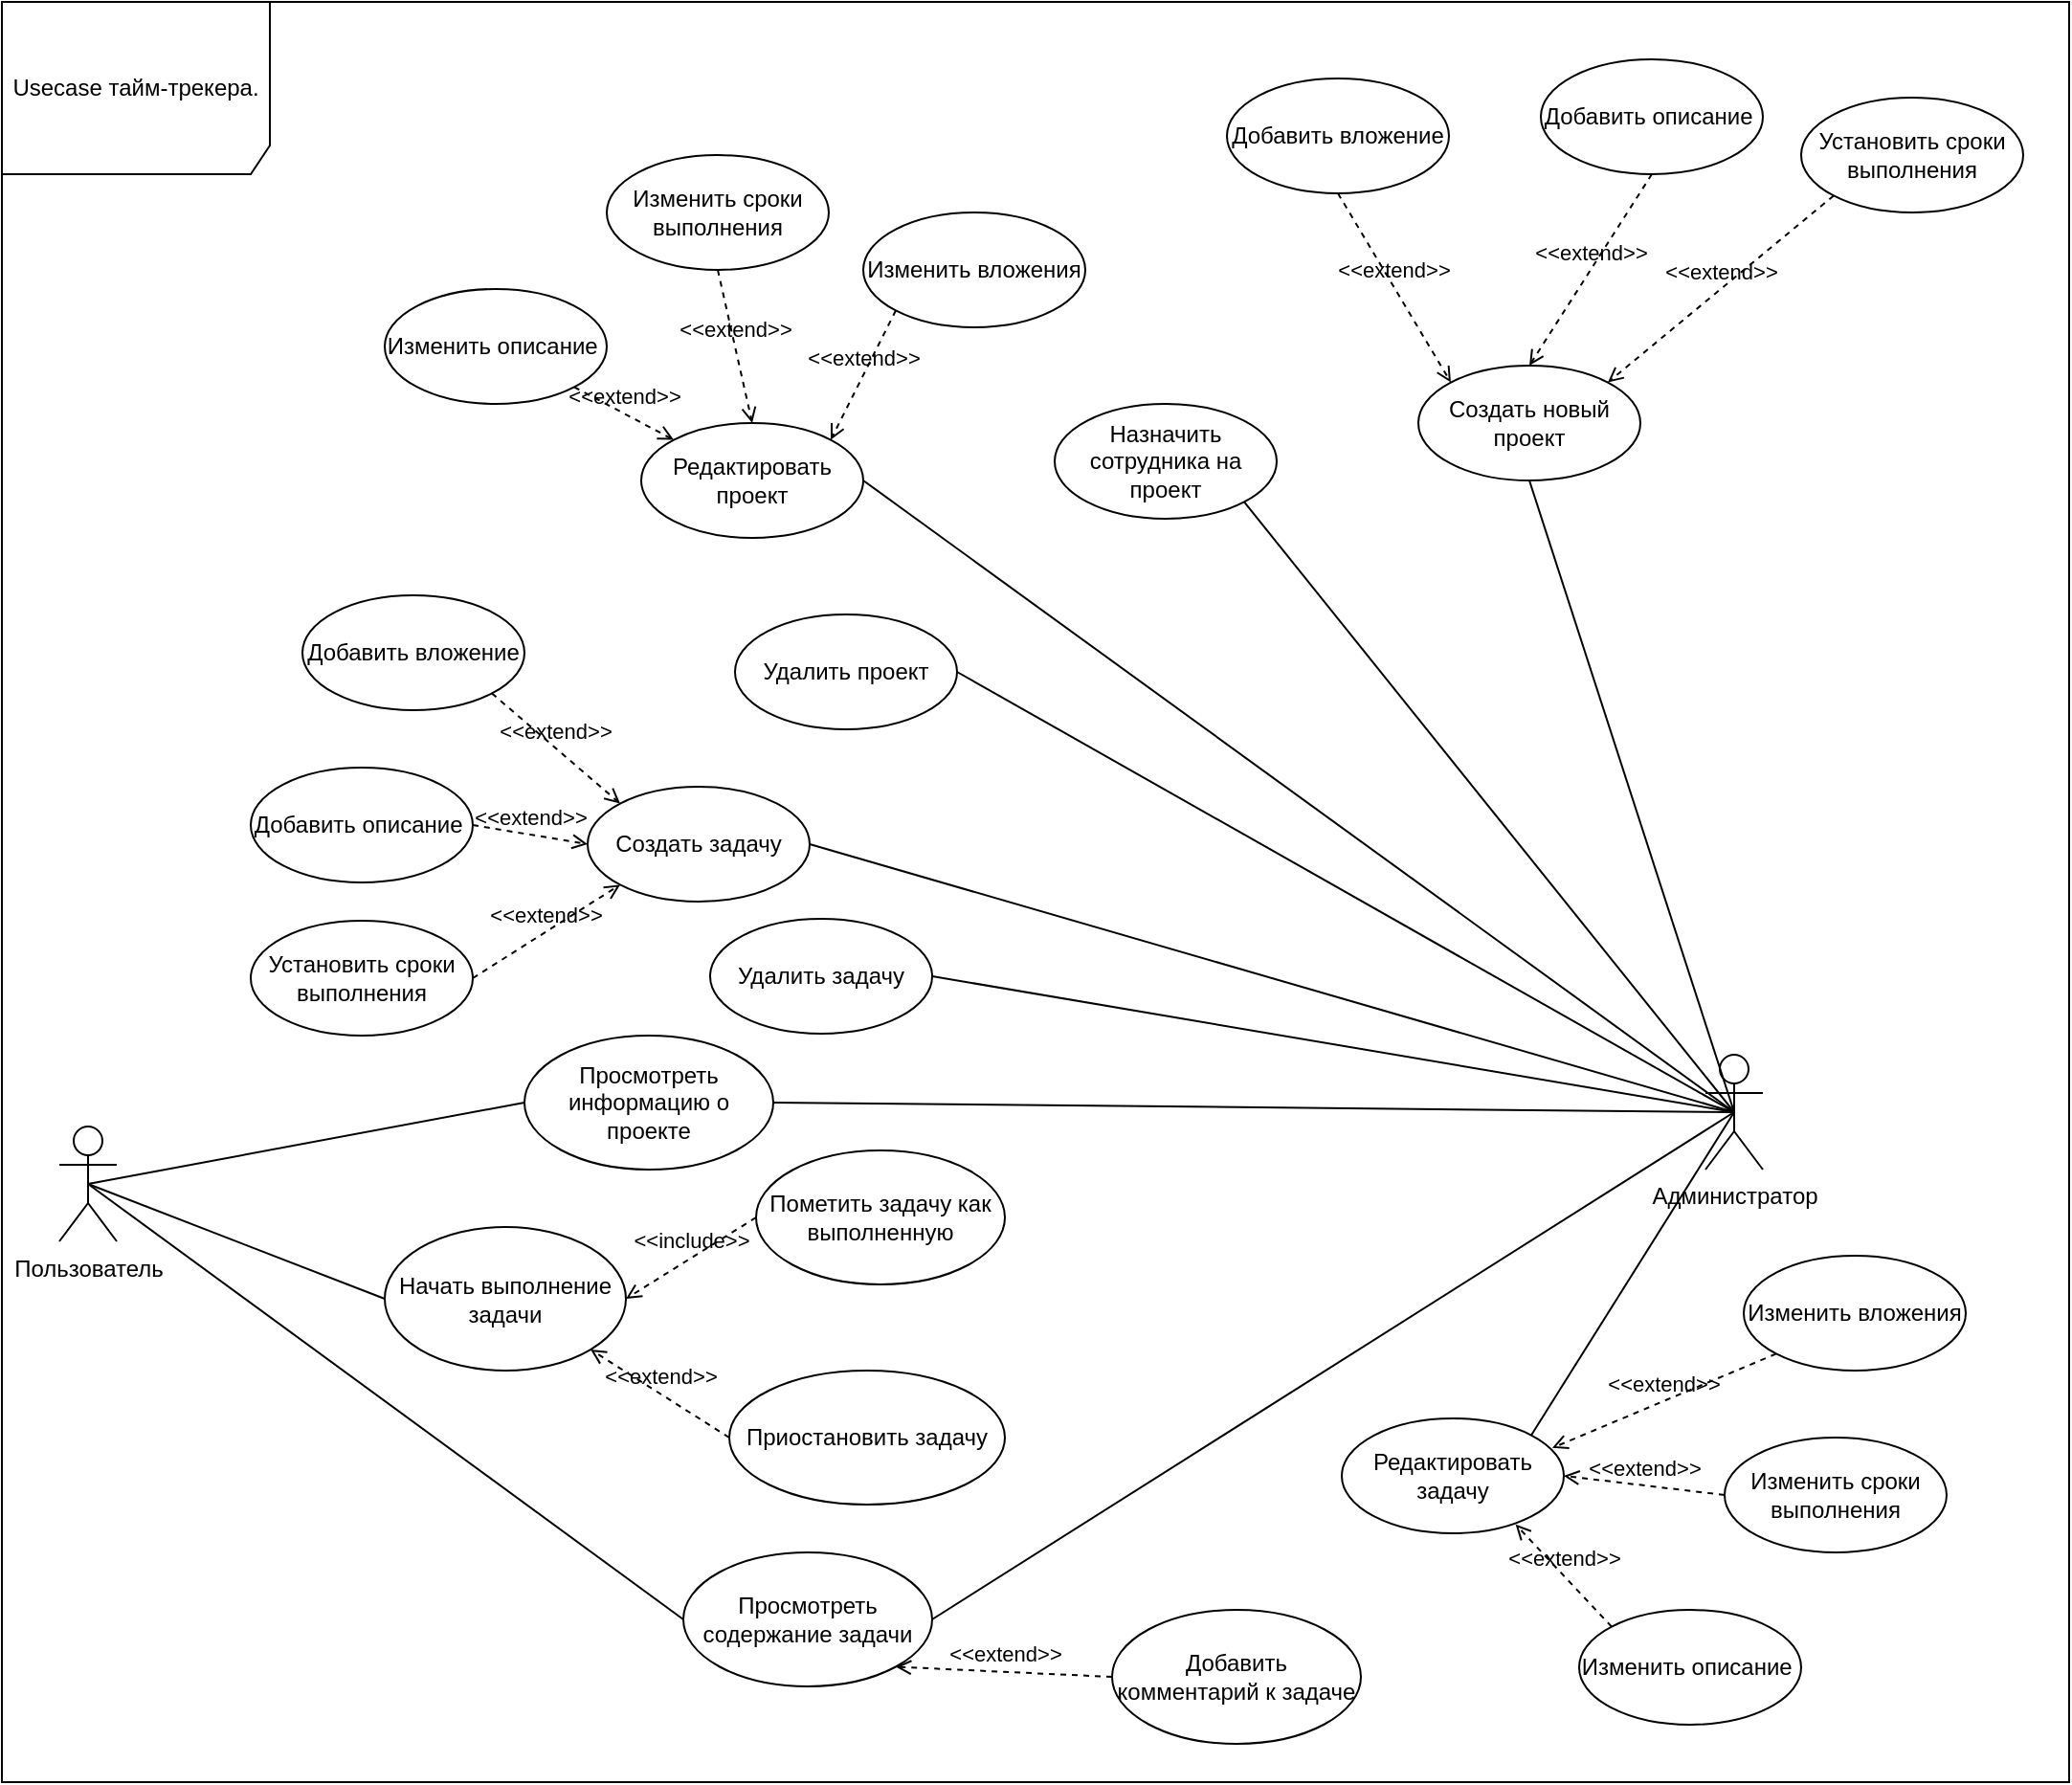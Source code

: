 <mxfile version="24.4.13" type="github">
  <diagram name="Страница — 1" id="n8TSN614gjoDNXFW8jnp">
    <mxGraphModel dx="1728" dy="943" grid="1" gridSize="10" guides="1" tooltips="1" connect="1" arrows="1" fold="1" page="1" pageScale="1" pageWidth="827" pageHeight="1169" math="0" shadow="0">
      <root>
        <mxCell id="0" />
        <mxCell id="1" parent="0" />
        <mxCell id="qrRaa9IktmUIo8uapEVB-1" value="Пользователь" style="shape=umlActor;verticalLabelPosition=bottom;verticalAlign=top;html=1;outlineConnect=0;labelPosition=center;align=center;" vertex="1" parent="1">
          <mxGeometry x="80" y="1217.5" width="30" height="60" as="geometry" />
        </mxCell>
        <mxCell id="qrRaa9IktmUIo8uapEVB-2" value="Usecase тайм-трекера." style="shape=umlFrame;whiteSpace=wrap;html=1;pointerEvents=0;width=140;height=90;" vertex="1" parent="1">
          <mxGeometry x="50" y="630" width="1080" height="930" as="geometry" />
        </mxCell>
        <mxCell id="qrRaa9IktmUIo8uapEVB-3" value="Назначить сотрудника на проект" style="ellipse;whiteSpace=wrap;html=1;" vertex="1" parent="1">
          <mxGeometry x="600" y="840" width="116" height="60" as="geometry" />
        </mxCell>
        <mxCell id="qrRaa9IktmUIo8uapEVB-4" value="Создать новый проект" style="ellipse;whiteSpace=wrap;html=1;" vertex="1" parent="1">
          <mxGeometry x="790" y="820" width="116" height="60" as="geometry" />
        </mxCell>
        <mxCell id="qrRaa9IktmUIo8uapEVB-5" value="Редактировать проект" style="ellipse;whiteSpace=wrap;html=1;" vertex="1" parent="1">
          <mxGeometry x="384" y="850" width="116" height="60" as="geometry" />
        </mxCell>
        <mxCell id="qrRaa9IktmUIo8uapEVB-6" value="Администратор" style="shape=umlActor;verticalLabelPosition=bottom;verticalAlign=top;html=1;outlineConnect=0;labelPosition=center;align=center;" vertex="1" parent="1">
          <mxGeometry x="940" y="1180" width="30" height="60" as="geometry" />
        </mxCell>
        <mxCell id="qrRaa9IktmUIo8uapEVB-8" value="Созда&lt;span style=&quot;background-color: initial;&quot;&gt;ть задачу&lt;/span&gt;" style="ellipse;whiteSpace=wrap;html=1;" vertex="1" parent="1">
          <mxGeometry x="356" y="1040" width="116" height="60" as="geometry" />
        </mxCell>
        <mxCell id="qrRaa9IktmUIo8uapEVB-9" value="" style="endArrow=none;html=1;rounded=0;exitX=0.5;exitY=0.5;exitDx=0;exitDy=0;exitPerimeter=0;entryX=1;entryY=0.5;entryDx=0;entryDy=0;" edge="1" parent="1" source="qrRaa9IktmUIo8uapEVB-6" target="qrRaa9IktmUIo8uapEVB-5">
          <mxGeometry width="50" height="50" relative="1" as="geometry">
            <mxPoint x="240" y="990" as="sourcePoint" />
            <mxPoint x="290" y="940" as="targetPoint" />
          </mxGeometry>
        </mxCell>
        <mxCell id="qrRaa9IktmUIo8uapEVB-10" value="" style="endArrow=none;html=1;rounded=0;exitX=0.5;exitY=0.5;exitDx=0;exitDy=0;exitPerimeter=0;entryX=0.5;entryY=1;entryDx=0;entryDy=0;" edge="1" parent="1" source="qrRaa9IktmUIo8uapEVB-6" target="qrRaa9IktmUIo8uapEVB-4">
          <mxGeometry width="50" height="50" relative="1" as="geometry">
            <mxPoint x="125" y="1020" as="sourcePoint" />
            <mxPoint x="308" y="950" as="targetPoint" />
          </mxGeometry>
        </mxCell>
        <mxCell id="qrRaa9IktmUIo8uapEVB-11" value="" style="endArrow=none;html=1;rounded=0;exitX=0.5;exitY=0.5;exitDx=0;exitDy=0;exitPerimeter=0;entryX=1;entryY=0.5;entryDx=0;entryDy=0;" edge="1" parent="1" source="qrRaa9IktmUIo8uapEVB-6" target="qrRaa9IktmUIo8uapEVB-8">
          <mxGeometry width="50" height="50" relative="1" as="geometry">
            <mxPoint x="135" y="1030" as="sourcePoint" />
            <mxPoint x="318" y="960" as="targetPoint" />
          </mxGeometry>
        </mxCell>
        <mxCell id="qrRaa9IktmUIo8uapEVB-13" value="Редактировать задачу" style="ellipse;whiteSpace=wrap;html=1;" vertex="1" parent="1">
          <mxGeometry x="750" y="1370" width="116" height="60" as="geometry" />
        </mxCell>
        <mxCell id="qrRaa9IktmUIo8uapEVB-14" value="Удалить задачу" style="ellipse;whiteSpace=wrap;html=1;" vertex="1" parent="1">
          <mxGeometry x="420" y="1109" width="116" height="60" as="geometry" />
        </mxCell>
        <mxCell id="qrRaa9IktmUIo8uapEVB-15" value="Пометить задачу как выполненную" style="ellipse;whiteSpace=wrap;html=1;" vertex="1" parent="1">
          <mxGeometry x="444" y="1230" width="130" height="70" as="geometry" />
        </mxCell>
        <mxCell id="qrRaa9IktmUIo8uapEVB-16" value="Приостановить задачу" style="ellipse;whiteSpace=wrap;html=1;" vertex="1" parent="1">
          <mxGeometry x="430" y="1345" width="144" height="70" as="geometry" />
        </mxCell>
        <mxCell id="qrRaa9IktmUIo8uapEVB-18" value="Начать выполнение задачи" style="ellipse;whiteSpace=wrap;html=1;" vertex="1" parent="1">
          <mxGeometry x="250" y="1270" width="126" height="75" as="geometry" />
        </mxCell>
        <mxCell id="qrRaa9IktmUIo8uapEVB-19" value="Просмотреть содержание задачи" style="ellipse;whiteSpace=wrap;html=1;" vertex="1" parent="1">
          <mxGeometry x="406" y="1440" width="130" height="70" as="geometry" />
        </mxCell>
        <mxCell id="qrRaa9IktmUIo8uapEVB-20" value="" style="endArrow=none;html=1;rounded=0;exitX=0.5;exitY=0.5;exitDx=0;exitDy=0;exitPerimeter=0;entryX=0;entryY=0.5;entryDx=0;entryDy=0;" edge="1" parent="1" source="qrRaa9IktmUIo8uapEVB-1" target="qrRaa9IktmUIo8uapEVB-19">
          <mxGeometry width="50" height="50" relative="1" as="geometry">
            <mxPoint x="231" y="1240" as="sourcePoint" />
            <mxPoint x="406" y="1429" as="targetPoint" />
          </mxGeometry>
        </mxCell>
        <mxCell id="qrRaa9IktmUIo8uapEVB-22" value="" style="endArrow=none;html=1;rounded=0;exitX=0.5;exitY=0.5;exitDx=0;exitDy=0;exitPerimeter=0;entryX=0;entryY=0.5;entryDx=0;entryDy=0;" edge="1" parent="1" source="qrRaa9IktmUIo8uapEVB-1" target="qrRaa9IktmUIo8uapEVB-18">
          <mxGeometry width="50" height="50" relative="1" as="geometry">
            <mxPoint x="197" y="1210" as="sourcePoint" />
            <mxPoint x="406.0" y="1285" as="targetPoint" />
          </mxGeometry>
        </mxCell>
        <mxCell id="qrRaa9IktmUIo8uapEVB-23" value="Просмотреть информацию о проекте" style="ellipse;whiteSpace=wrap;html=1;" vertex="1" parent="1">
          <mxGeometry x="323" y="1170" width="130" height="70" as="geometry" />
        </mxCell>
        <mxCell id="qrRaa9IktmUIo8uapEVB-24" value="" style="endArrow=none;html=1;rounded=0;exitX=0.5;exitY=0.5;exitDx=0;exitDy=0;exitPerimeter=0;entryX=1;entryY=0.5;entryDx=0;entryDy=0;" edge="1" parent="1" source="qrRaa9IktmUIo8uapEVB-6" target="qrRaa9IktmUIo8uapEVB-23">
          <mxGeometry width="50" height="50" relative="1" as="geometry">
            <mxPoint x="125" y="1020" as="sourcePoint" />
            <mxPoint x="397" y="890" as="targetPoint" />
          </mxGeometry>
        </mxCell>
        <mxCell id="qrRaa9IktmUIo8uapEVB-25" value="&amp;lt;&amp;lt;include&amp;gt;&amp;gt;" style="html=1;verticalAlign=bottom;labelBackgroundColor=none;endArrow=open;endFill=0;dashed=1;rounded=0;exitX=0;exitY=0.5;exitDx=0;exitDy=0;entryX=1;entryY=0.5;entryDx=0;entryDy=0;" edge="1" parent="1" source="qrRaa9IktmUIo8uapEVB-15" target="qrRaa9IktmUIo8uapEVB-18">
          <mxGeometry width="160" relative="1" as="geometry">
            <mxPoint x="730" y="965" as="sourcePoint" />
            <mxPoint x="680" y="830" as="targetPoint" />
          </mxGeometry>
        </mxCell>
        <mxCell id="qrRaa9IktmUIo8uapEVB-26" value="&amp;lt;&amp;lt;extend&amp;gt;&amp;gt;" style="html=1;verticalAlign=bottom;labelBackgroundColor=none;endArrow=open;endFill=0;dashed=1;rounded=0;exitX=0;exitY=0.5;exitDx=0;exitDy=0;entryX=1;entryY=1;entryDx=0;entryDy=0;" edge="1" parent="1" source="qrRaa9IktmUIo8uapEVB-16" target="qrRaa9IktmUIo8uapEVB-18">
          <mxGeometry width="160" relative="1" as="geometry">
            <mxPoint x="582" y="1265" as="sourcePoint" />
            <mxPoint x="712" y="1200" as="targetPoint" />
          </mxGeometry>
        </mxCell>
        <mxCell id="qrRaa9IktmUIo8uapEVB-28" value="" style="endArrow=none;html=1;rounded=0;exitX=0.5;exitY=0.5;exitDx=0;exitDy=0;exitPerimeter=0;entryX=1;entryY=1;entryDx=0;entryDy=0;" edge="1" parent="1" source="qrRaa9IktmUIo8uapEVB-6" target="qrRaa9IktmUIo8uapEVB-3">
          <mxGeometry width="50" height="50" relative="1" as="geometry">
            <mxPoint x="211" y="1005" as="sourcePoint" />
            <mxPoint x="480" y="875" as="targetPoint" />
          </mxGeometry>
        </mxCell>
        <mxCell id="qrRaa9IktmUIo8uapEVB-29" value="Удалить проект" style="ellipse;whiteSpace=wrap;html=1;" vertex="1" parent="1">
          <mxGeometry x="433" y="950" width="116" height="60" as="geometry" />
        </mxCell>
        <mxCell id="qrRaa9IktmUIo8uapEVB-31" value="" style="endArrow=none;html=1;rounded=0;exitX=0.5;exitY=0.5;exitDx=0;exitDy=0;exitPerimeter=0;entryX=1;entryY=0.5;entryDx=0;entryDy=0;" edge="1" parent="1" source="qrRaa9IktmUIo8uapEVB-6" target="qrRaa9IktmUIo8uapEVB-29">
          <mxGeometry width="50" height="50" relative="1" as="geometry">
            <mxPoint x="230" y="1035" as="sourcePoint" />
            <mxPoint x="595" y="1000" as="targetPoint" />
          </mxGeometry>
        </mxCell>
        <mxCell id="qrRaa9IktmUIo8uapEVB-33" value="" style="endArrow=none;html=1;rounded=0;exitX=0.5;exitY=0.5;exitDx=0;exitDy=0;exitPerimeter=0;entryX=0;entryY=0.5;entryDx=0;entryDy=0;" edge="1" parent="1" source="qrRaa9IktmUIo8uapEVB-1" target="qrRaa9IktmUIo8uapEVB-23">
          <mxGeometry width="50" height="50" relative="1" as="geometry">
            <mxPoint x="486" y="1190" as="sourcePoint" />
            <mxPoint x="621" y="1090" as="targetPoint" />
          </mxGeometry>
        </mxCell>
        <mxCell id="qrRaa9IktmUIo8uapEVB-34" value="" style="endArrow=none;html=1;rounded=0;exitX=0.5;exitY=0.5;exitDx=0;exitDy=0;exitPerimeter=0;entryX=1;entryY=0.5;entryDx=0;entryDy=0;" edge="1" parent="1" source="qrRaa9IktmUIo8uapEVB-6" target="qrRaa9IktmUIo8uapEVB-19">
          <mxGeometry width="50" height="50" relative="1" as="geometry">
            <mxPoint x="1019" y="1470" as="sourcePoint" />
            <mxPoint x="560" y="1380" as="targetPoint" />
          </mxGeometry>
        </mxCell>
        <mxCell id="qrRaa9IktmUIo8uapEVB-35" value="" style="endArrow=none;html=1;rounded=0;exitX=0.5;exitY=0.5;exitDx=0;exitDy=0;exitPerimeter=0;entryX=1;entryY=0.5;entryDx=0;entryDy=0;" edge="1" parent="1" source="qrRaa9IktmUIo8uapEVB-6" target="qrRaa9IktmUIo8uapEVB-14">
          <mxGeometry width="50" height="50" relative="1" as="geometry">
            <mxPoint x="1043" y="1280" as="sourcePoint" />
            <mxPoint x="560" y="1140" as="targetPoint" />
          </mxGeometry>
        </mxCell>
        <mxCell id="qrRaa9IktmUIo8uapEVB-36" value="" style="endArrow=none;html=1;rounded=0;exitX=0.5;exitY=0.5;exitDx=0;exitDy=0;exitPerimeter=0;entryX=1;entryY=0;entryDx=0;entryDy=0;" edge="1" parent="1" source="qrRaa9IktmUIo8uapEVB-6" target="qrRaa9IktmUIo8uapEVB-13">
          <mxGeometry width="50" height="50" relative="1" as="geometry">
            <mxPoint x="965" y="1220" as="sourcePoint" />
            <mxPoint x="463" y="1215" as="targetPoint" />
          </mxGeometry>
        </mxCell>
        <mxCell id="qrRaa9IktmUIo8uapEVB-37" value="Добавить комментарий к задаче" style="ellipse;whiteSpace=wrap;html=1;" vertex="1" parent="1">
          <mxGeometry x="630" y="1470" width="130" height="70" as="geometry" />
        </mxCell>
        <mxCell id="qrRaa9IktmUIo8uapEVB-39" value="Добавить вложение" style="ellipse;whiteSpace=wrap;html=1;" vertex="1" parent="1">
          <mxGeometry x="207" y="940" width="116" height="60" as="geometry" />
        </mxCell>
        <mxCell id="qrRaa9IktmUIo8uapEVB-40" value="Добавить описание&amp;nbsp;" style="ellipse;whiteSpace=wrap;html=1;" vertex="1" parent="1">
          <mxGeometry x="180" y="1030" width="116" height="60" as="geometry" />
        </mxCell>
        <mxCell id="qrRaa9IktmUIo8uapEVB-42" value="&amp;lt;&amp;lt;extend&amp;gt;&amp;gt;" style="html=1;verticalAlign=bottom;labelBackgroundColor=none;endArrow=open;endFill=0;dashed=1;rounded=0;exitX=1;exitY=1;exitDx=0;exitDy=0;entryX=0;entryY=0;entryDx=0;entryDy=0;" edge="1" parent="1" source="qrRaa9IktmUIo8uapEVB-39" target="qrRaa9IktmUIo8uapEVB-8">
          <mxGeometry width="160" relative="1" as="geometry">
            <mxPoint x="412" y="1030" as="sourcePoint" />
            <mxPoint x="340" y="984" as="targetPoint" />
          </mxGeometry>
        </mxCell>
        <mxCell id="qrRaa9IktmUIo8uapEVB-43" value="&amp;lt;&amp;lt;extend&amp;gt;&amp;gt;" style="html=1;verticalAlign=bottom;labelBackgroundColor=none;endArrow=open;endFill=0;dashed=1;rounded=0;exitX=1;exitY=0.5;exitDx=0;exitDy=0;entryX=0;entryY=0.5;entryDx=0;entryDy=0;" edge="1" parent="1" source="qrRaa9IktmUIo8uapEVB-40" target="qrRaa9IktmUIo8uapEVB-8">
          <mxGeometry width="160" relative="1" as="geometry">
            <mxPoint x="316" y="1090" as="sourcePoint" />
            <mxPoint x="383" y="1148" as="targetPoint" />
          </mxGeometry>
        </mxCell>
        <mxCell id="qrRaa9IktmUIo8uapEVB-45" value="Установить сроки выполнения" style="ellipse;whiteSpace=wrap;html=1;" vertex="1" parent="1">
          <mxGeometry x="180" y="1110" width="116" height="60" as="geometry" />
        </mxCell>
        <mxCell id="qrRaa9IktmUIo8uapEVB-46" value="&amp;lt;&amp;lt;extend&amp;gt;&amp;gt;" style="html=1;verticalAlign=bottom;labelBackgroundColor=none;endArrow=open;endFill=0;dashed=1;rounded=0;exitX=1;exitY=0.5;exitDx=0;exitDy=0;entryX=0;entryY=1;entryDx=0;entryDy=0;" edge="1" parent="1" source="qrRaa9IktmUIo8uapEVB-45" target="qrRaa9IktmUIo8uapEVB-8">
          <mxGeometry width="160" relative="1" as="geometry">
            <mxPoint x="324" y="1100" as="sourcePoint" />
            <mxPoint x="384" y="1110" as="targetPoint" />
          </mxGeometry>
        </mxCell>
        <mxCell id="qrRaa9IktmUIo8uapEVB-47" value="Изменить описание&amp;nbsp;" style="ellipse;whiteSpace=wrap;html=1;" vertex="1" parent="1">
          <mxGeometry x="250" y="780" width="116" height="60" as="geometry" />
        </mxCell>
        <mxCell id="qrRaa9IktmUIo8uapEVB-48" value="&amp;lt;&amp;lt;extend&amp;gt;&amp;gt;" style="html=1;verticalAlign=bottom;labelBackgroundColor=none;endArrow=open;endFill=0;dashed=1;rounded=0;exitX=1;exitY=1;exitDx=0;exitDy=0;entryX=0;entryY=0;entryDx=0;entryDy=0;" edge="1" parent="1" source="qrRaa9IktmUIo8uapEVB-47" target="qrRaa9IktmUIo8uapEVB-5">
          <mxGeometry width="160" relative="1" as="geometry">
            <mxPoint x="323" y="870" as="sourcePoint" />
            <mxPoint x="390" y="928" as="targetPoint" />
          </mxGeometry>
        </mxCell>
        <mxCell id="qrRaa9IktmUIo8uapEVB-49" value="Изменить сроки выполнения" style="ellipse;whiteSpace=wrap;html=1;" vertex="1" parent="1">
          <mxGeometry x="366" y="710" width="116" height="60" as="geometry" />
        </mxCell>
        <mxCell id="qrRaa9IktmUIo8uapEVB-50" value="&amp;lt;&amp;lt;extend&amp;gt;&amp;gt;" style="html=1;verticalAlign=bottom;labelBackgroundColor=none;endArrow=open;endFill=0;dashed=1;rounded=0;exitX=0.5;exitY=1;exitDx=0;exitDy=0;entryX=0.5;entryY=0;entryDx=0;entryDy=0;" edge="1" parent="1" source="qrRaa9IktmUIo8uapEVB-49" target="qrRaa9IktmUIo8uapEVB-5">
          <mxGeometry width="160" relative="1" as="geometry">
            <mxPoint x="460" y="822" as="sourcePoint" />
            <mxPoint x="512" y="850" as="targetPoint" />
          </mxGeometry>
        </mxCell>
        <mxCell id="qrRaa9IktmUIo8uapEVB-51" value="Добавить вложение" style="ellipse;whiteSpace=wrap;html=1;" vertex="1" parent="1">
          <mxGeometry x="690" y="670" width="116" height="60" as="geometry" />
        </mxCell>
        <mxCell id="qrRaa9IktmUIo8uapEVB-53" value="Добавить описание&amp;nbsp;" style="ellipse;whiteSpace=wrap;html=1;" vertex="1" parent="1">
          <mxGeometry x="854" y="660" width="116" height="60" as="geometry" />
        </mxCell>
        <mxCell id="qrRaa9IktmUIo8uapEVB-54" value="Установить сроки выполнения" style="ellipse;whiteSpace=wrap;html=1;" vertex="1" parent="1">
          <mxGeometry x="990" y="680" width="116" height="60" as="geometry" />
        </mxCell>
        <mxCell id="qrRaa9IktmUIo8uapEVB-55" value="&amp;lt;&amp;lt;extend&amp;gt;&amp;gt;" style="html=1;verticalAlign=bottom;labelBackgroundColor=none;endArrow=open;endFill=0;dashed=1;rounded=0;exitX=0.5;exitY=1;exitDx=0;exitDy=0;entryX=0;entryY=0;entryDx=0;entryDy=0;" edge="1" parent="1" source="qrRaa9IktmUIo8uapEVB-51" target="qrRaa9IktmUIo8uapEVB-4">
          <mxGeometry width="160" relative="1" as="geometry">
            <mxPoint x="787" y="750" as="sourcePoint" />
            <mxPoint x="854" y="808" as="targetPoint" />
          </mxGeometry>
        </mxCell>
        <mxCell id="qrRaa9IktmUIo8uapEVB-57" value="&amp;lt;&amp;lt;extend&amp;gt;&amp;gt;" style="html=1;verticalAlign=bottom;labelBackgroundColor=none;endArrow=open;endFill=0;dashed=1;rounded=0;exitX=0.5;exitY=1;exitDx=0;exitDy=0;entryX=0.5;entryY=0;entryDx=0;entryDy=0;" edge="1" parent="1" source="qrRaa9IktmUIo8uapEVB-53" target="qrRaa9IktmUIo8uapEVB-4">
          <mxGeometry width="160" relative="1" as="geometry">
            <mxPoint x="881" y="751" as="sourcePoint" />
            <mxPoint x="940" y="850" as="targetPoint" />
          </mxGeometry>
        </mxCell>
        <mxCell id="qrRaa9IktmUIo8uapEVB-58" value="&amp;lt;&amp;lt;extend&amp;gt;&amp;gt;" style="html=1;verticalAlign=bottom;labelBackgroundColor=none;endArrow=open;endFill=0;dashed=1;rounded=0;exitX=0;exitY=1;exitDx=0;exitDy=0;entryX=1;entryY=0;entryDx=0;entryDy=0;" edge="1" parent="1" source="qrRaa9IktmUIo8uapEVB-54" target="qrRaa9IktmUIo8uapEVB-4">
          <mxGeometry width="160" relative="1" as="geometry">
            <mxPoint x="970" y="760.5" as="sourcePoint" />
            <mxPoint x="1029" y="859.5" as="targetPoint" />
          </mxGeometry>
        </mxCell>
        <mxCell id="qrRaa9IktmUIo8uapEVB-59" value="Изменить описание&amp;nbsp;" style="ellipse;whiteSpace=wrap;html=1;" vertex="1" parent="1">
          <mxGeometry x="874" y="1470" width="116" height="60" as="geometry" />
        </mxCell>
        <mxCell id="qrRaa9IktmUIo8uapEVB-60" value="&amp;lt;&amp;lt;extend&amp;gt;&amp;gt;" style="html=1;verticalAlign=bottom;labelBackgroundColor=none;endArrow=open;endFill=0;dashed=1;rounded=0;exitX=0;exitY=0;exitDx=0;exitDy=0;entryX=0.783;entryY=0.923;entryDx=0;entryDy=0;entryPerimeter=0;" edge="1" parent="1" source="qrRaa9IktmUIo8uapEVB-59" target="qrRaa9IktmUIo8uapEVB-13">
          <mxGeometry width="160" relative="1" as="geometry">
            <mxPoint x="900" y="1540" as="sourcePoint" />
            <mxPoint x="978" y="1529" as="targetPoint" />
          </mxGeometry>
        </mxCell>
        <mxCell id="qrRaa9IktmUIo8uapEVB-61" value="Изменить сроки выполнения" style="ellipse;whiteSpace=wrap;html=1;" vertex="1" parent="1">
          <mxGeometry x="950" y="1380" width="116" height="60" as="geometry" />
        </mxCell>
        <mxCell id="qrRaa9IktmUIo8uapEVB-62" value="&amp;lt;&amp;lt;extend&amp;gt;&amp;gt;" style="html=1;verticalAlign=bottom;labelBackgroundColor=none;endArrow=open;endFill=0;dashed=1;rounded=0;exitX=0;exitY=0.5;exitDx=0;exitDy=0;entryX=1;entryY=0.5;entryDx=0;entryDy=0;" edge="1" parent="1" source="qrRaa9IktmUIo8uapEVB-61" target="qrRaa9IktmUIo8uapEVB-13">
          <mxGeometry width="160" relative="1" as="geometry">
            <mxPoint x="1037" y="1492" as="sourcePoint" />
            <mxPoint x="1019" y="1520" as="targetPoint" />
          </mxGeometry>
        </mxCell>
        <mxCell id="qrRaa9IktmUIo8uapEVB-63" value="&amp;lt;&amp;lt;extend&amp;gt;&amp;gt;" style="html=1;verticalAlign=bottom;labelBackgroundColor=none;endArrow=open;endFill=0;dashed=1;rounded=0;exitX=0;exitY=0.5;exitDx=0;exitDy=0;entryX=1;entryY=1;entryDx=0;entryDy=0;" edge="1" parent="1" source="qrRaa9IktmUIo8uapEVB-37" target="qrRaa9IktmUIo8uapEVB-19">
          <mxGeometry width="160" relative="1" as="geometry">
            <mxPoint x="622" y="1540" as="sourcePoint" />
            <mxPoint x="549" y="1494" as="targetPoint" />
          </mxGeometry>
        </mxCell>
        <mxCell id="qrRaa9IktmUIo8uapEVB-64" value="Изменить вложения" style="ellipse;whiteSpace=wrap;html=1;" vertex="1" parent="1">
          <mxGeometry x="500" y="740" width="116" height="60" as="geometry" />
        </mxCell>
        <mxCell id="qrRaa9IktmUIo8uapEVB-65" value="&amp;lt;&amp;lt;extend&amp;gt;&amp;gt;" style="html=1;verticalAlign=bottom;labelBackgroundColor=none;endArrow=open;endFill=0;dashed=1;rounded=0;exitX=0;exitY=1;exitDx=0;exitDy=0;entryX=1;entryY=0;entryDx=0;entryDy=0;" edge="1" parent="1" source="qrRaa9IktmUIo8uapEVB-64" target="qrRaa9IktmUIo8uapEVB-5">
          <mxGeometry width="160" relative="1" as="geometry">
            <mxPoint x="531" y="840" as="sourcePoint" />
            <mxPoint x="549" y="920" as="targetPoint" />
          </mxGeometry>
        </mxCell>
        <mxCell id="qrRaa9IktmUIo8uapEVB-67" value="Изменить вложения" style="ellipse;whiteSpace=wrap;html=1;" vertex="1" parent="1">
          <mxGeometry x="960" y="1285" width="116" height="60" as="geometry" />
        </mxCell>
        <mxCell id="qrRaa9IktmUIo8uapEVB-68" value="&amp;lt;&amp;lt;extend&amp;gt;&amp;gt;" style="html=1;verticalAlign=bottom;labelBackgroundColor=none;endArrow=open;endFill=0;dashed=1;rounded=0;exitX=0;exitY=1;exitDx=0;exitDy=0;entryX=0.948;entryY=0.257;entryDx=0;entryDy=0;entryPerimeter=0;" edge="1" parent="1" source="qrRaa9IktmUIo8uapEVB-67" target="qrRaa9IktmUIo8uapEVB-13">
          <mxGeometry width="160" relative="1" as="geometry">
            <mxPoint x="1058" y="1305.5" as="sourcePoint" />
            <mxPoint x="1010" y="1324.5" as="targetPoint" />
          </mxGeometry>
        </mxCell>
      </root>
    </mxGraphModel>
  </diagram>
</mxfile>
